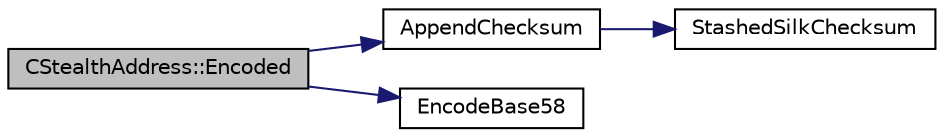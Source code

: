 digraph "CStealthAddress::Encoded"
{
  edge [fontname="Helvetica",fontsize="10",labelfontname="Helvetica",labelfontsize="10"];
  node [fontname="Helvetica",fontsize="10",shape=record];
  rankdir="LR";
  Node2 [label="CStealthAddress::Encoded",height=0.2,width=0.4,color="black", fillcolor="grey75", style="filled", fontcolor="black"];
  Node2 -> Node3 [color="midnightblue",fontsize="10",style="solid",fontname="Helvetica"];
  Node3 [label="AppendChecksum",height=0.2,width=0.4,color="black", fillcolor="white", style="filled",URL="$stealth_8cpp.html#aa4f182dc0efd181cef81ca75ae960533"];
  Node3 -> Node4 [color="midnightblue",fontsize="10",style="solid",fontname="Helvetica"];
  Node4 [label="StashedSilkChecksum",height=0.2,width=0.4,color="black", fillcolor="white", style="filled",URL="$stealth_8cpp.html#abb79a3b98a10b85daf3f3ff35c1cbfa8"];
  Node2 -> Node5 [color="midnightblue",fontsize="10",style="solid",fontname="Helvetica"];
  Node5 [label="EncodeBase58",height=0.2,width=0.4,color="black", fillcolor="white", style="filled",URL="$base58_8cpp.html#a8d6f0e9d5df175b4966dcede31dc90ad",tooltip="Encode a byte sequence as a base58-encoded string. "];
}
